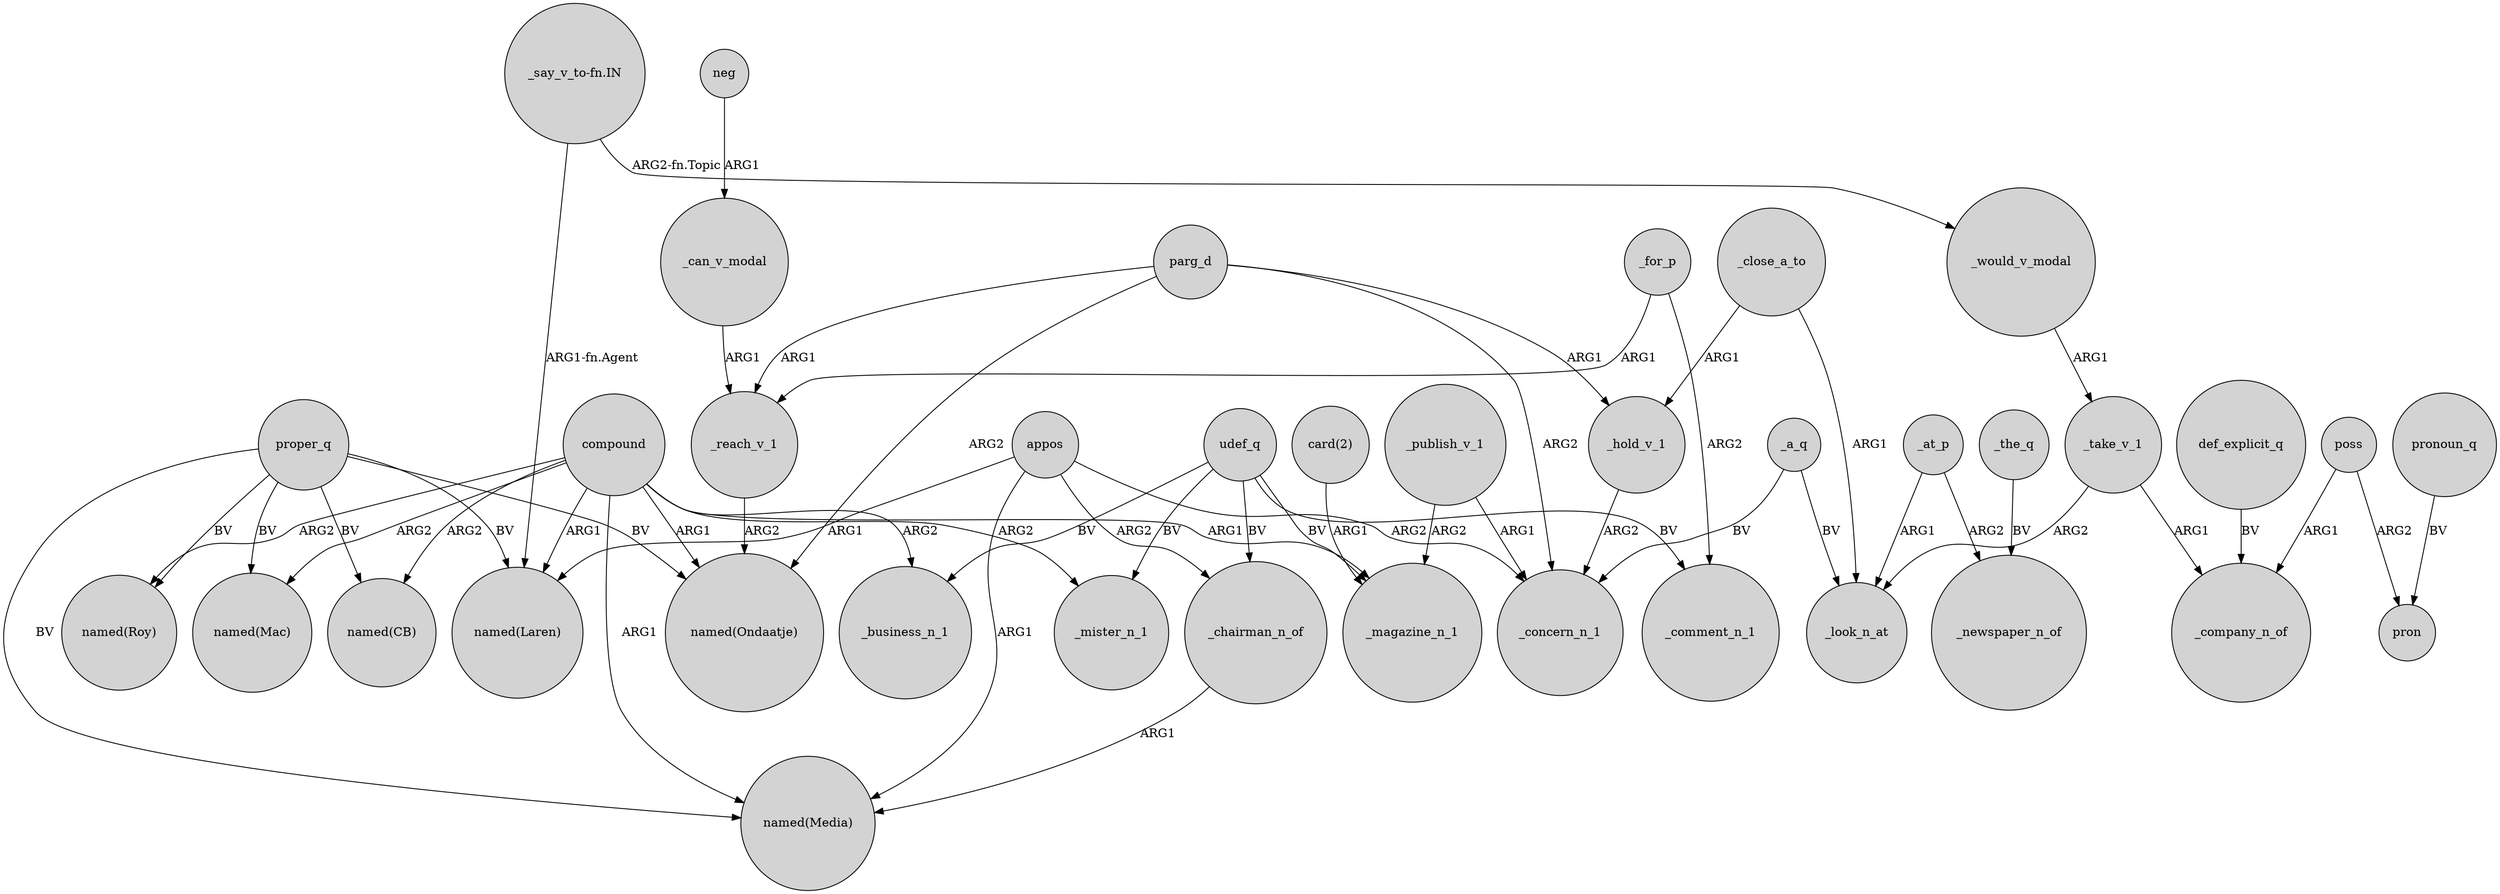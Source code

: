 digraph {
	node [shape=circle style=filled]
	"_say_v_to-fn.IN" -> _would_v_modal [label="ARG2-fn.Topic"]
	_a_q -> _concern_n_1 [label=BV]
	compound -> "named(Ondaatje)" [label=ARG1]
	proper_q -> "named(Roy)" [label=BV]
	poss -> pron [label=ARG2]
	parg_d -> "named(Ondaatje)" [label=ARG2]
	parg_d -> _reach_v_1 [label=ARG1]
	appos -> "named(Laren)" [label=ARG1]
	compound -> _mister_n_1 [label=ARG2]
	_close_a_to -> _look_n_at [label=ARG1]
	_close_a_to -> _hold_v_1 [label=ARG1]
	udef_q -> _mister_n_1 [label=BV]
	_for_p -> _reach_v_1 [label=ARG1]
	_would_v_modal -> _take_v_1 [label=ARG1]
	_for_p -> _comment_n_1 [label=ARG2]
	parg_d -> _concern_n_1 [label=ARG2]
	compound -> "named(CB)" [label=ARG2]
	"_say_v_to-fn.IN" -> "named(Laren)" [label="ARG1-fn.Agent"]
	proper_q -> "named(Media)" [label=BV]
	_publish_v_1 -> _concern_n_1 [label=ARG1]
	parg_d -> _hold_v_1 [label=ARG1]
	_take_v_1 -> _company_n_of [label=ARG1]
	udef_q -> _chairman_n_of [label=BV]
	compound -> "named(Roy)" [label=ARG2]
	appos -> _concern_n_1 [label=ARG2]
	def_explicit_q -> _company_n_of [label=BV]
	proper_q -> "named(Ondaatje)" [label=BV]
	udef_q -> _comment_n_1 [label=BV]
	compound -> "named(Mac)" [label=ARG2]
	udef_q -> _magazine_n_1 [label=BV]
	pronoun_q -> pron [label=BV]
	appos -> _chairman_n_of [label=ARG2]
	_at_p -> _look_n_at [label=ARG1]
	_publish_v_1 -> _magazine_n_1 [label=ARG2]
	_take_v_1 -> _look_n_at [label=ARG2]
	proper_q -> "named(Mac)" [label=BV]
	compound -> "named(Media)" [label=ARG1]
	proper_q -> "named(CB)" [label=BV]
	compound -> "named(Laren)" [label=ARG1]
	_hold_v_1 -> _concern_n_1 [label=ARG2]
	proper_q -> "named(Laren)" [label=BV]
	compound -> _business_n_1 [label=ARG2]
	"card(2)" -> _magazine_n_1 [label=ARG1]
	compound -> _magazine_n_1 [label=ARG1]
	appos -> "named(Media)" [label=ARG1]
	neg -> _can_v_modal [label=ARG1]
	udef_q -> _business_n_1 [label=BV]
	_chairman_n_of -> "named(Media)" [label=ARG1]
	_the_q -> _newspaper_n_of [label=BV]
	poss -> _company_n_of [label=ARG1]
	_a_q -> _look_n_at [label=BV]
	_can_v_modal -> _reach_v_1 [label=ARG1]
	_reach_v_1 -> "named(Ondaatje)" [label=ARG2]
	_at_p -> _newspaper_n_of [label=ARG2]
}
